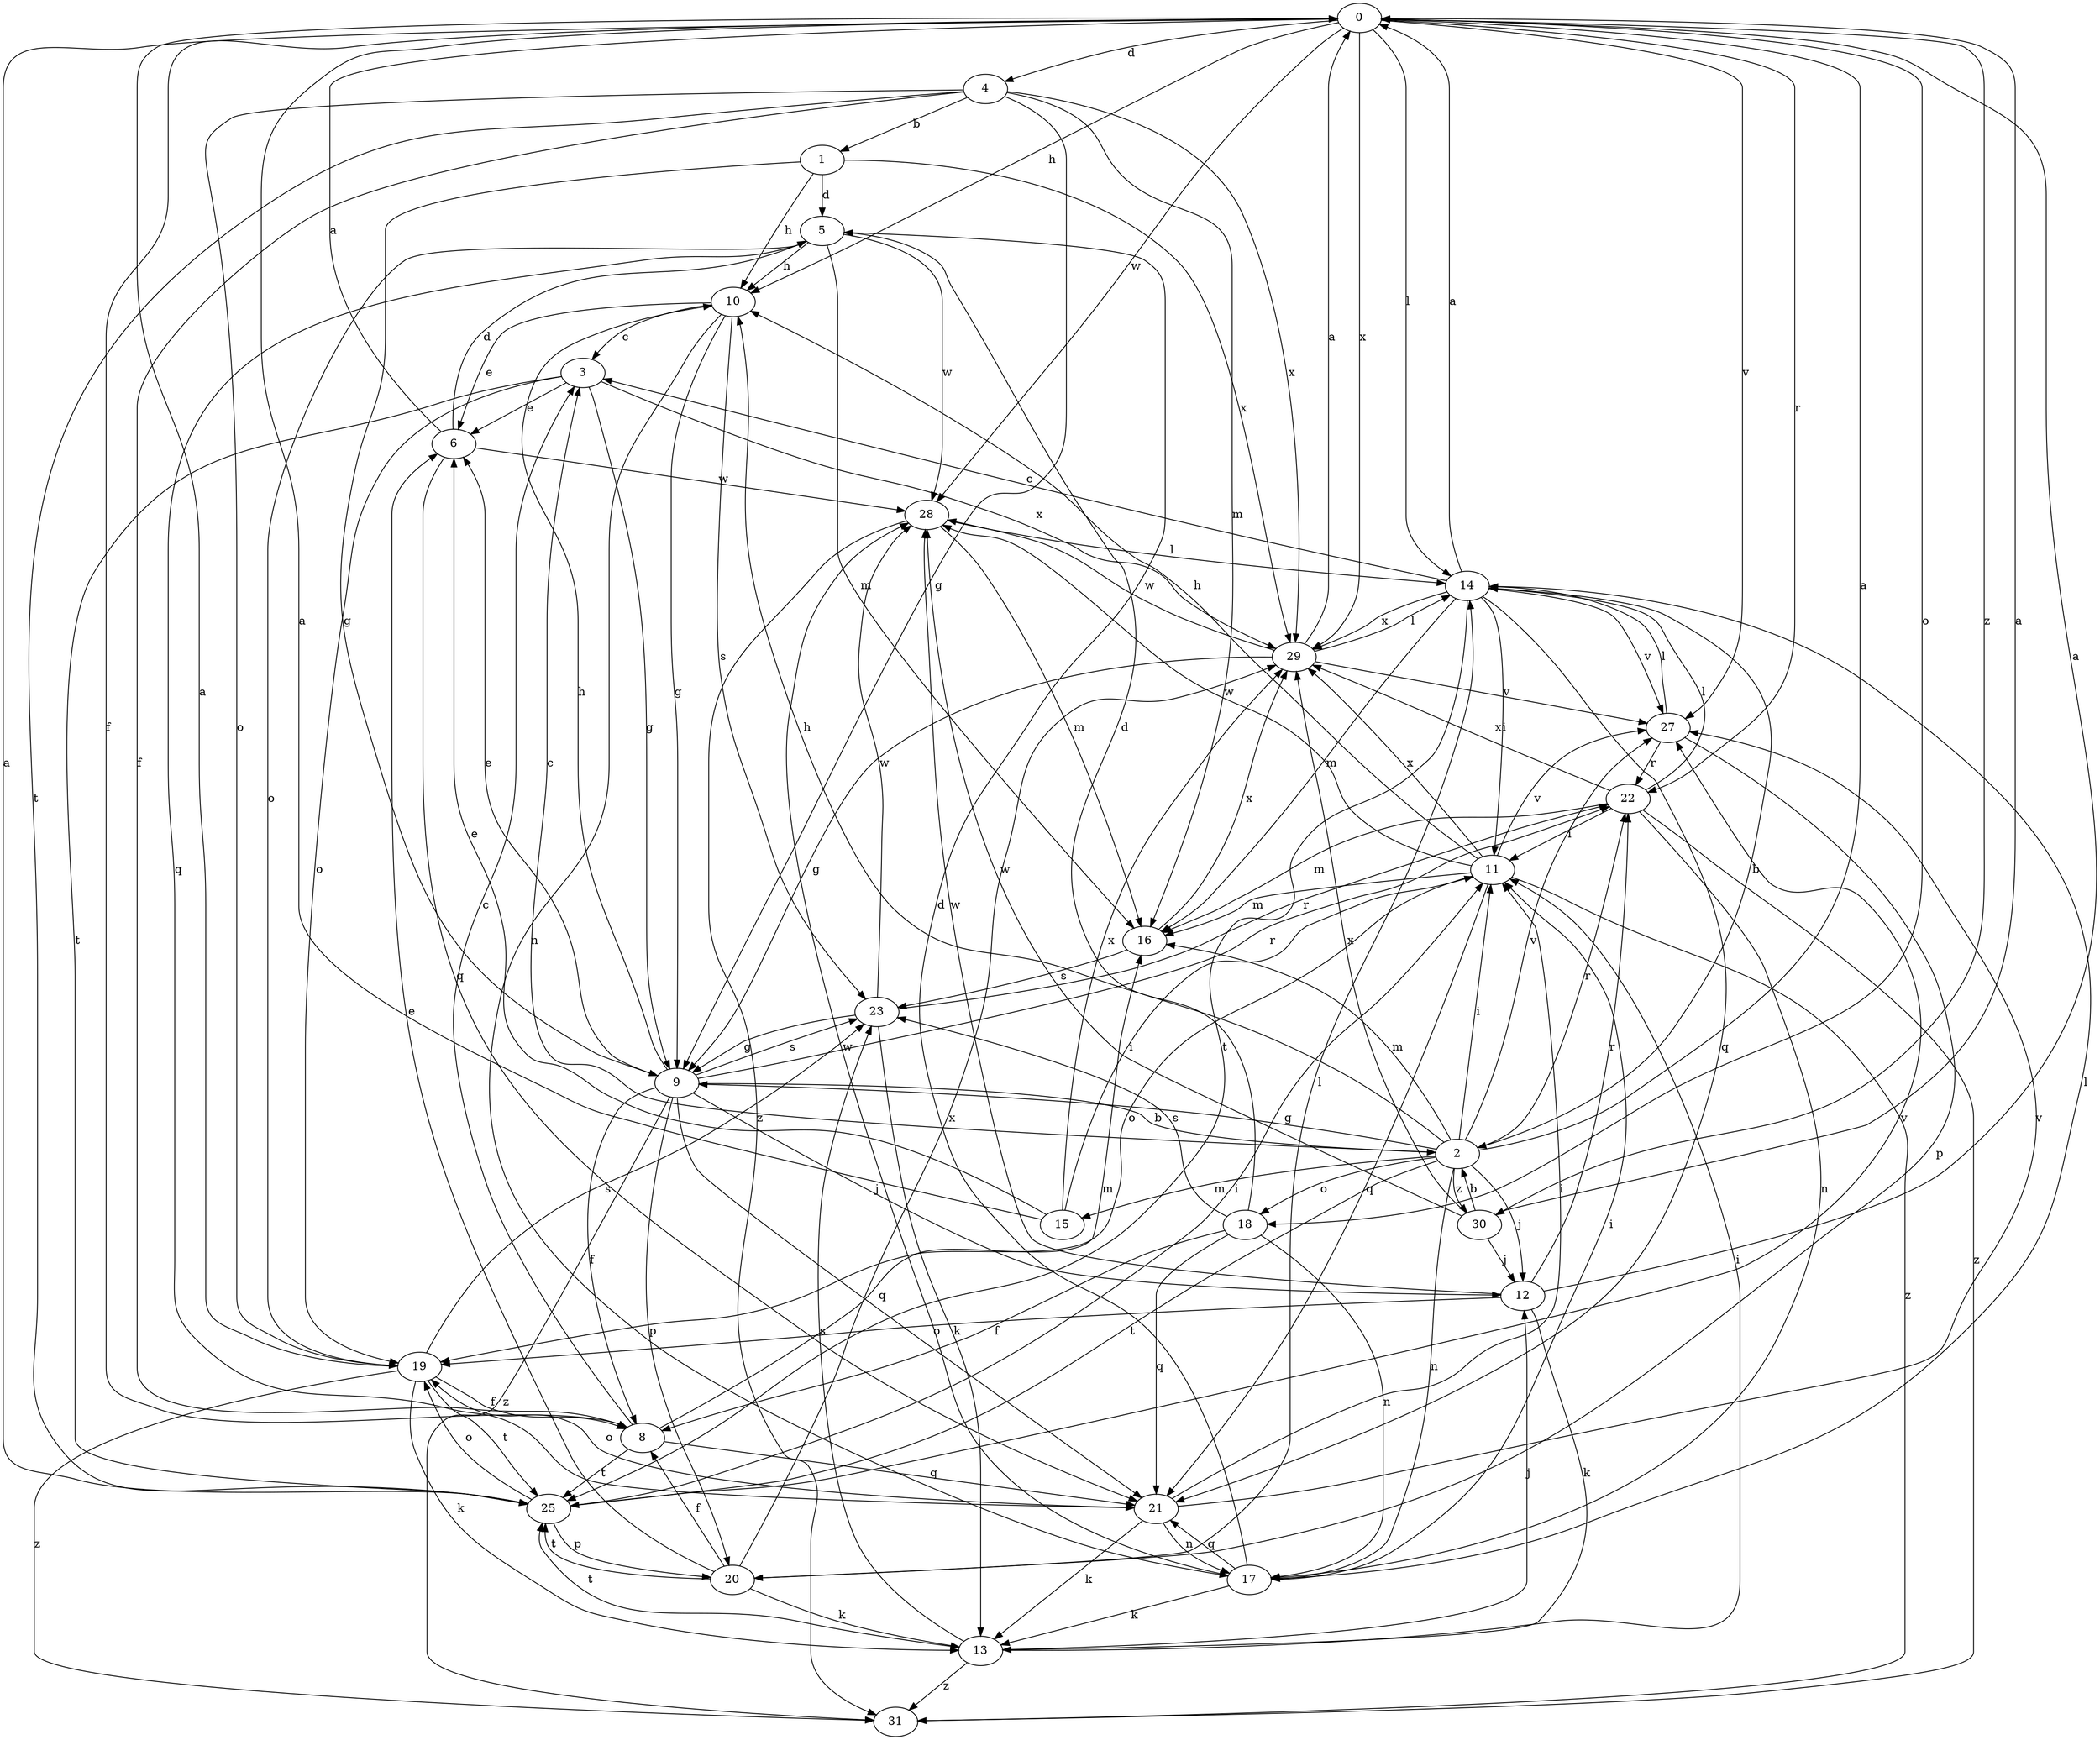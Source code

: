 strict digraph  {
0;
1;
2;
3;
4;
5;
6;
8;
9;
10;
11;
12;
13;
14;
15;
16;
17;
18;
19;
20;
21;
22;
23;
25;
27;
28;
29;
30;
31;
0 -> 4  [label=d];
0 -> 8  [label=f];
0 -> 10  [label=h];
0 -> 14  [label=l];
0 -> 18  [label=o];
0 -> 22  [label=r];
0 -> 27  [label=v];
0 -> 28  [label=w];
0 -> 29  [label=x];
0 -> 30  [label=z];
1 -> 5  [label=d];
1 -> 9  [label=g];
1 -> 10  [label=h];
1 -> 29  [label=x];
2 -> 0  [label=a];
2 -> 3  [label=c];
2 -> 9  [label=g];
2 -> 10  [label=h];
2 -> 11  [label=i];
2 -> 12  [label=j];
2 -> 15  [label=m];
2 -> 16  [label=m];
2 -> 17  [label=n];
2 -> 18  [label=o];
2 -> 22  [label=r];
2 -> 25  [label=t];
2 -> 27  [label=v];
2 -> 30  [label=z];
3 -> 6  [label=e];
3 -> 9  [label=g];
3 -> 19  [label=o];
3 -> 25  [label=t];
3 -> 29  [label=x];
4 -> 1  [label=b];
4 -> 8  [label=f];
4 -> 9  [label=g];
4 -> 16  [label=m];
4 -> 19  [label=o];
4 -> 25  [label=t];
4 -> 29  [label=x];
5 -> 10  [label=h];
5 -> 16  [label=m];
5 -> 19  [label=o];
5 -> 21  [label=q];
5 -> 28  [label=w];
6 -> 0  [label=a];
6 -> 5  [label=d];
6 -> 21  [label=q];
6 -> 28  [label=w];
8 -> 3  [label=c];
8 -> 16  [label=m];
8 -> 21  [label=q];
8 -> 25  [label=t];
9 -> 2  [label=b];
9 -> 6  [label=e];
9 -> 8  [label=f];
9 -> 10  [label=h];
9 -> 12  [label=j];
9 -> 20  [label=p];
9 -> 21  [label=q];
9 -> 22  [label=r];
9 -> 23  [label=s];
9 -> 31  [label=z];
10 -> 3  [label=c];
10 -> 6  [label=e];
10 -> 9  [label=g];
10 -> 17  [label=n];
10 -> 23  [label=s];
11 -> 10  [label=h];
11 -> 16  [label=m];
11 -> 19  [label=o];
11 -> 21  [label=q];
11 -> 27  [label=v];
11 -> 28  [label=w];
11 -> 29  [label=x];
11 -> 31  [label=z];
12 -> 0  [label=a];
12 -> 13  [label=k];
12 -> 19  [label=o];
12 -> 22  [label=r];
12 -> 28  [label=w];
13 -> 11  [label=i];
13 -> 12  [label=j];
13 -> 23  [label=s];
13 -> 25  [label=t];
13 -> 31  [label=z];
14 -> 0  [label=a];
14 -> 2  [label=b];
14 -> 3  [label=c];
14 -> 11  [label=i];
14 -> 16  [label=m];
14 -> 21  [label=q];
14 -> 25  [label=t];
14 -> 27  [label=v];
14 -> 29  [label=x];
15 -> 0  [label=a];
15 -> 6  [label=e];
15 -> 11  [label=i];
15 -> 29  [label=x];
16 -> 23  [label=s];
16 -> 29  [label=x];
17 -> 5  [label=d];
17 -> 11  [label=i];
17 -> 13  [label=k];
17 -> 14  [label=l];
17 -> 21  [label=q];
17 -> 28  [label=w];
18 -> 5  [label=d];
18 -> 8  [label=f];
18 -> 17  [label=n];
18 -> 21  [label=q];
18 -> 23  [label=s];
19 -> 0  [label=a];
19 -> 8  [label=f];
19 -> 13  [label=k];
19 -> 23  [label=s];
19 -> 25  [label=t];
19 -> 31  [label=z];
20 -> 6  [label=e];
20 -> 8  [label=f];
20 -> 13  [label=k];
20 -> 14  [label=l];
20 -> 25  [label=t];
20 -> 29  [label=x];
21 -> 11  [label=i];
21 -> 13  [label=k];
21 -> 17  [label=n];
21 -> 19  [label=o];
21 -> 27  [label=v];
22 -> 11  [label=i];
22 -> 14  [label=l];
22 -> 16  [label=m];
22 -> 17  [label=n];
22 -> 29  [label=x];
22 -> 31  [label=z];
23 -> 9  [label=g];
23 -> 13  [label=k];
23 -> 22  [label=r];
23 -> 28  [label=w];
25 -> 0  [label=a];
25 -> 11  [label=i];
25 -> 19  [label=o];
25 -> 20  [label=p];
25 -> 27  [label=v];
27 -> 14  [label=l];
27 -> 20  [label=p];
27 -> 22  [label=r];
28 -> 14  [label=l];
28 -> 16  [label=m];
28 -> 31  [label=z];
29 -> 0  [label=a];
29 -> 9  [label=g];
29 -> 14  [label=l];
29 -> 27  [label=v];
29 -> 28  [label=w];
30 -> 0  [label=a];
30 -> 2  [label=b];
30 -> 12  [label=j];
30 -> 28  [label=w];
30 -> 29  [label=x];
}
